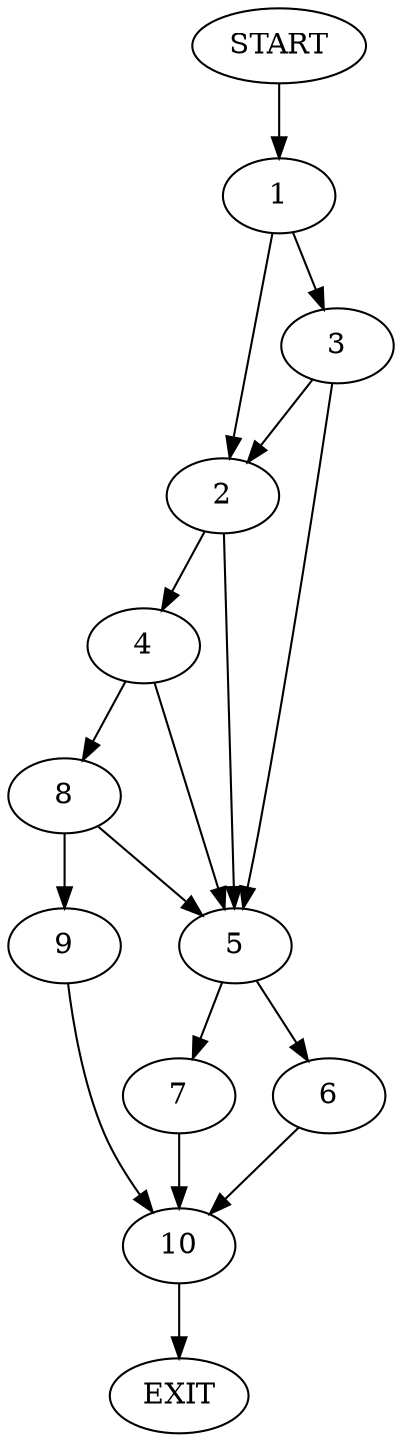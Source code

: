 digraph {
0 [label="START"];
1;
2;
3;
4;
5;
6;
7;
8;
9;
10;
11 [label="EXIT"];
0 -> 1;
1 -> 2;
1 -> 3;
2 -> 4;
2 -> 5;
3 -> 2;
3 -> 5;
5 -> 6;
5 -> 7;
4 -> 8;
4 -> 5;
8 -> 5;
8 -> 9;
9 -> 10;
10 -> 11;
7 -> 10;
6 -> 10;
}